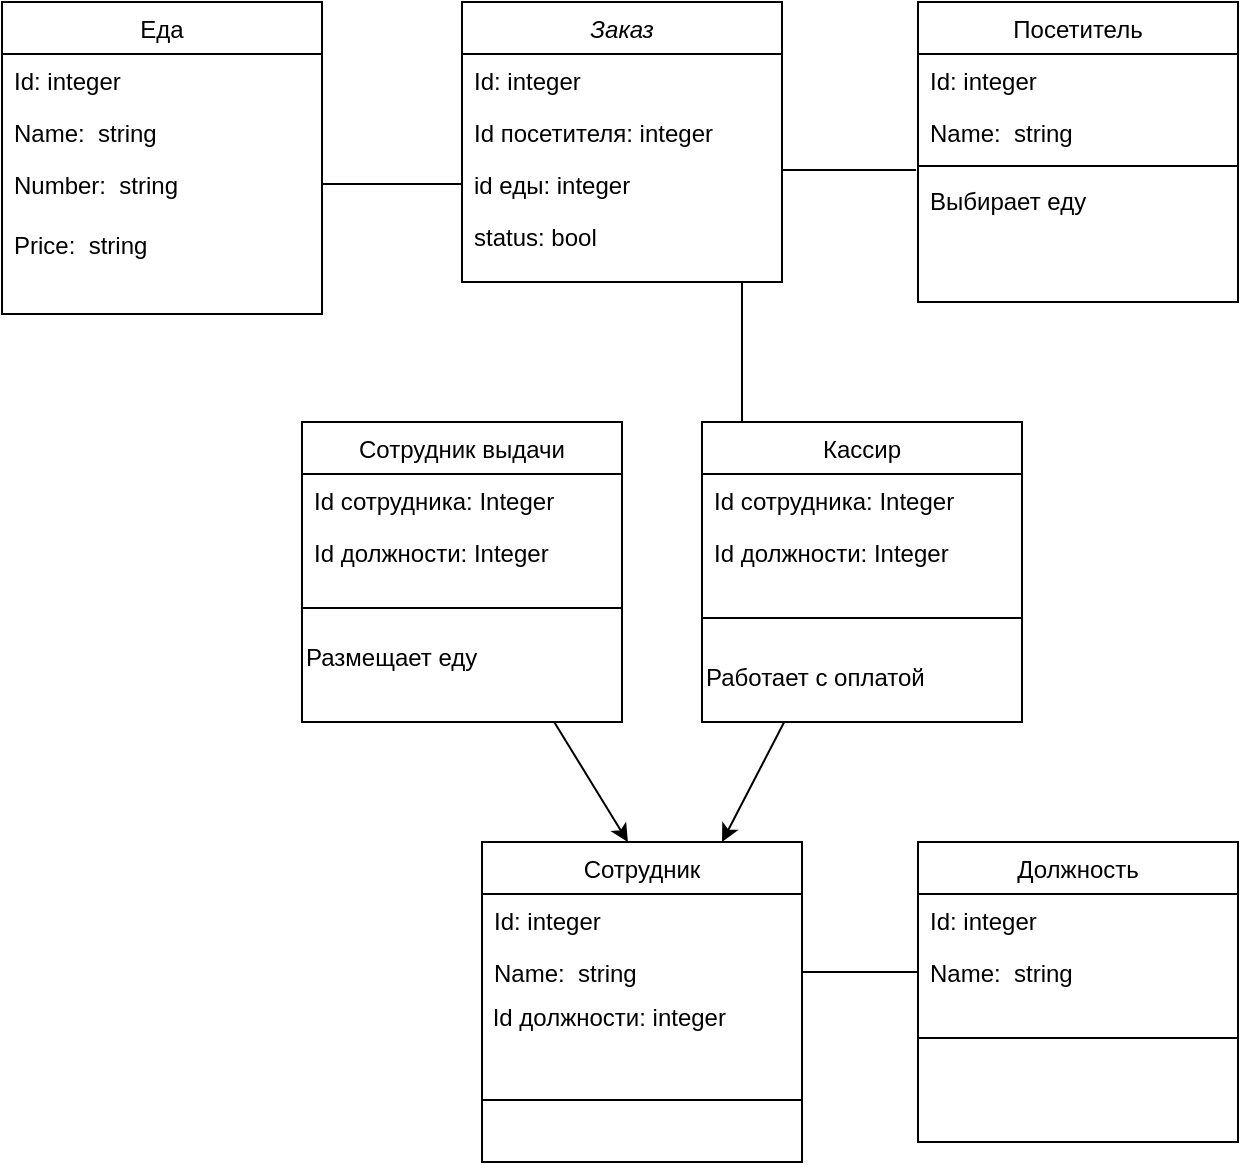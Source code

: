 <mxfile version="16.2.7" type="device"><diagram id="C5RBs43oDa-KdzZeNtuy" name="Page-1"><mxGraphModel dx="734" dy="705" grid="1" gridSize="10" guides="1" tooltips="1" connect="1" arrows="1" fold="1" page="1" pageScale="1" pageWidth="827" pageHeight="1169" math="0" shadow="0"><root><mxCell id="WIyWlLk6GJQsqaUBKTNV-0"/><mxCell id="WIyWlLk6GJQsqaUBKTNV-1" parent="WIyWlLk6GJQsqaUBKTNV-0"/><mxCell id="zkfFHV4jXpPFQw0GAbJ--0" value="Заказ" style="swimlane;fontStyle=2;align=center;verticalAlign=top;childLayout=stackLayout;horizontal=1;startSize=26;horizontalStack=0;resizeParent=1;resizeLast=0;collapsible=1;marginBottom=0;rounded=0;shadow=0;strokeWidth=1;" parent="WIyWlLk6GJQsqaUBKTNV-1" vertex="1"><mxGeometry x="280" y="120" width="160" height="140" as="geometry"><mxRectangle x="230" y="140" width="160" height="26" as="alternateBounds"/></mxGeometry></mxCell><mxCell id="zkfFHV4jXpPFQw0GAbJ--1" value="Id: integer" style="text;align=left;verticalAlign=top;spacingLeft=4;spacingRight=4;overflow=hidden;rotatable=0;points=[[0,0.5],[1,0.5]];portConstraint=eastwest;" parent="zkfFHV4jXpPFQw0GAbJ--0" vertex="1"><mxGeometry y="26" width="160" height="26" as="geometry"/></mxCell><mxCell id="zkfFHV4jXpPFQw0GAbJ--2" value="Id посетителя: integer" style="text;align=left;verticalAlign=top;spacingLeft=4;spacingRight=4;overflow=hidden;rotatable=0;points=[[0,0.5],[1,0.5]];portConstraint=eastwest;rounded=0;shadow=0;html=0;" parent="zkfFHV4jXpPFQw0GAbJ--0" vertex="1"><mxGeometry y="52" width="160" height="26" as="geometry"/></mxCell><mxCell id="zkfFHV4jXpPFQw0GAbJ--3" value="id еды: integer" style="text;align=left;verticalAlign=top;spacingLeft=4;spacingRight=4;overflow=hidden;rotatable=0;points=[[0,0.5],[1,0.5]];portConstraint=eastwest;rounded=0;shadow=0;html=0;" parent="zkfFHV4jXpPFQw0GAbJ--0" vertex="1"><mxGeometry y="78" width="160" height="26" as="geometry"/></mxCell><mxCell id="Ery_9JvC6B_XxFdQj_p4-13" value="status: bool" style="text;align=left;verticalAlign=top;spacingLeft=4;spacingRight=4;overflow=hidden;rotatable=0;points=[[0,0.5],[1,0.5]];portConstraint=eastwest;rounded=0;shadow=0;html=0;" parent="zkfFHV4jXpPFQw0GAbJ--0" vertex="1"><mxGeometry y="104" width="160" height="26" as="geometry"/></mxCell><mxCell id="zkfFHV4jXpPFQw0GAbJ--17" value="Посетитель" style="swimlane;fontStyle=0;align=center;verticalAlign=top;childLayout=stackLayout;horizontal=1;startSize=26;horizontalStack=0;resizeParent=1;resizeLast=0;collapsible=1;marginBottom=0;rounded=0;shadow=0;strokeWidth=1;" parent="WIyWlLk6GJQsqaUBKTNV-1" vertex="1"><mxGeometry x="508" y="120" width="160" height="150" as="geometry"><mxRectangle x="550" y="140" width="160" height="26" as="alternateBounds"/></mxGeometry></mxCell><mxCell id="zkfFHV4jXpPFQw0GAbJ--18" value="Id: integer" style="text;align=left;verticalAlign=top;spacingLeft=4;spacingRight=4;overflow=hidden;rotatable=0;points=[[0,0.5],[1,0.5]];portConstraint=eastwest;" parent="zkfFHV4jXpPFQw0GAbJ--17" vertex="1"><mxGeometry y="26" width="160" height="26" as="geometry"/></mxCell><mxCell id="zkfFHV4jXpPFQw0GAbJ--19" value="Name:  string" style="text;align=left;verticalAlign=top;spacingLeft=4;spacingRight=4;overflow=hidden;rotatable=0;points=[[0,0.5],[1,0.5]];portConstraint=eastwest;rounded=0;shadow=0;html=0;" parent="zkfFHV4jXpPFQw0GAbJ--17" vertex="1"><mxGeometry y="52" width="160" height="26" as="geometry"/></mxCell><mxCell id="zkfFHV4jXpPFQw0GAbJ--23" value="" style="line;html=1;strokeWidth=1;align=left;verticalAlign=middle;spacingTop=-1;spacingLeft=3;spacingRight=3;rotatable=0;labelPosition=right;points=[];portConstraint=eastwest;" parent="zkfFHV4jXpPFQw0GAbJ--17" vertex="1"><mxGeometry y="78" width="160" height="8" as="geometry"/></mxCell><mxCell id="zkfFHV4jXpPFQw0GAbJ--24" value="Выбирает еду" style="text;align=left;verticalAlign=top;spacingLeft=4;spacingRight=4;overflow=hidden;rotatable=0;points=[[0,0.5],[1,0.5]];portConstraint=eastwest;" parent="zkfFHV4jXpPFQw0GAbJ--17" vertex="1"><mxGeometry y="86" width="160" height="26" as="geometry"/></mxCell><mxCell id="Ery_9JvC6B_XxFdQj_p4-4" value="Еда" style="swimlane;fontStyle=0;align=center;verticalAlign=top;childLayout=stackLayout;horizontal=1;startSize=26;horizontalStack=0;resizeParent=1;resizeLast=0;collapsible=1;marginBottom=0;rounded=0;shadow=0;strokeWidth=1;" parent="WIyWlLk6GJQsqaUBKTNV-1" vertex="1"><mxGeometry x="50" y="120" width="160" height="156" as="geometry"><mxRectangle x="550" y="140" width="160" height="26" as="alternateBounds"/></mxGeometry></mxCell><mxCell id="Ery_9JvC6B_XxFdQj_p4-5" value="Id: integer" style="text;align=left;verticalAlign=top;spacingLeft=4;spacingRight=4;overflow=hidden;rotatable=0;points=[[0,0.5],[1,0.5]];portConstraint=eastwest;" parent="Ery_9JvC6B_XxFdQj_p4-4" vertex="1"><mxGeometry y="26" width="160" height="26" as="geometry"/></mxCell><mxCell id="Ery_9JvC6B_XxFdQj_p4-6" value="Name:  string" style="text;align=left;verticalAlign=top;spacingLeft=4;spacingRight=4;overflow=hidden;rotatable=0;points=[[0,0.5],[1,0.5]];portConstraint=eastwest;rounded=0;shadow=0;html=0;" parent="Ery_9JvC6B_XxFdQj_p4-4" vertex="1"><mxGeometry y="52" width="160" height="26" as="geometry"/></mxCell><mxCell id="Ery_9JvC6B_XxFdQj_p4-10" value="Number:  string" style="text;align=left;verticalAlign=top;spacingLeft=4;spacingRight=4;overflow=hidden;rotatable=0;points=[[0,0.5],[1,0.5]];portConstraint=eastwest;rounded=0;shadow=0;html=0;" parent="Ery_9JvC6B_XxFdQj_p4-4" vertex="1"><mxGeometry y="78" width="160" height="30" as="geometry"/></mxCell><mxCell id="Ery_9JvC6B_XxFdQj_p4-57" value="Price:  string" style="text;align=left;verticalAlign=top;spacingLeft=4;spacingRight=4;overflow=hidden;rotatable=0;points=[[0,0.5],[1,0.5]];portConstraint=eastwest;rounded=0;shadow=0;html=0;" parent="Ery_9JvC6B_XxFdQj_p4-4" vertex="1"><mxGeometry y="108" width="160" height="26" as="geometry"/></mxCell><mxCell id="Ery_9JvC6B_XxFdQj_p4-14" value="Сотрудник" style="swimlane;fontStyle=0;align=center;verticalAlign=top;childLayout=stackLayout;horizontal=1;startSize=26;horizontalStack=0;resizeParent=1;resizeLast=0;collapsible=1;marginBottom=0;rounded=0;shadow=0;strokeWidth=1;" parent="WIyWlLk6GJQsqaUBKTNV-1" vertex="1"><mxGeometry x="290" y="540" width="160" height="160" as="geometry"><mxRectangle x="550" y="140" width="160" height="26" as="alternateBounds"/></mxGeometry></mxCell><mxCell id="Ery_9JvC6B_XxFdQj_p4-15" value="Id: integer" style="text;align=left;verticalAlign=top;spacingLeft=4;spacingRight=4;overflow=hidden;rotatable=0;points=[[0,0.5],[1,0.5]];portConstraint=eastwest;" parent="Ery_9JvC6B_XxFdQj_p4-14" vertex="1"><mxGeometry y="26" width="160" height="26" as="geometry"/></mxCell><mxCell id="Ery_9JvC6B_XxFdQj_p4-16" value="Name:  string" style="text;align=left;verticalAlign=top;spacingLeft=4;spacingRight=4;overflow=hidden;rotatable=0;points=[[0,0.5],[1,0.5]];portConstraint=eastwest;rounded=0;shadow=0;html=0;" parent="Ery_9JvC6B_XxFdQj_p4-14" vertex="1"><mxGeometry y="52" width="160" height="26" as="geometry"/></mxCell><mxCell id="Ery_9JvC6B_XxFdQj_p4-23" value="&amp;nbsp;Id должности: integer" style="text;html=1;align=left;verticalAlign=middle;resizable=0;points=[];autosize=1;strokeColor=none;fillColor=none;" parent="Ery_9JvC6B_XxFdQj_p4-14" vertex="1"><mxGeometry y="78" width="160" height="20" as="geometry"/></mxCell><mxCell id="Ery_9JvC6B_XxFdQj_p4-17" value="" style="line;html=1;strokeWidth=1;align=left;verticalAlign=middle;spacingTop=-1;spacingLeft=3;spacingRight=3;rotatable=0;labelPosition=right;points=[];portConstraint=eastwest;" parent="Ery_9JvC6B_XxFdQj_p4-14" vertex="1"><mxGeometry y="98" width="160" height="62" as="geometry"/></mxCell><mxCell id="Ery_9JvC6B_XxFdQj_p4-19" value="Должность" style="swimlane;fontStyle=0;align=center;verticalAlign=top;childLayout=stackLayout;horizontal=1;startSize=26;horizontalStack=0;resizeParent=1;resizeLast=0;collapsible=1;marginBottom=0;rounded=0;shadow=0;strokeWidth=1;" parent="WIyWlLk6GJQsqaUBKTNV-1" vertex="1"><mxGeometry x="508" y="540" width="160" height="150" as="geometry"><mxRectangle x="550" y="140" width="160" height="26" as="alternateBounds"/></mxGeometry></mxCell><mxCell id="Ery_9JvC6B_XxFdQj_p4-20" value="Id: integer" style="text;align=left;verticalAlign=top;spacingLeft=4;spacingRight=4;overflow=hidden;rotatable=0;points=[[0,0.5],[1,0.5]];portConstraint=eastwest;" parent="Ery_9JvC6B_XxFdQj_p4-19" vertex="1"><mxGeometry y="26" width="160" height="26" as="geometry"/></mxCell><mxCell id="Ery_9JvC6B_XxFdQj_p4-21" value="Name:  string" style="text;align=left;verticalAlign=top;spacingLeft=4;spacingRight=4;overflow=hidden;rotatable=0;points=[[0,0.5],[1,0.5]];portConstraint=eastwest;rounded=0;shadow=0;html=0;" parent="Ery_9JvC6B_XxFdQj_p4-19" vertex="1"><mxGeometry y="52" width="160" height="26" as="geometry"/></mxCell><mxCell id="Ery_9JvC6B_XxFdQj_p4-22" value="" style="line;html=1;strokeWidth=1;align=left;verticalAlign=middle;spacingTop=-1;spacingLeft=3;spacingRight=3;rotatable=0;labelPosition=right;points=[];portConstraint=eastwest;" parent="Ery_9JvC6B_XxFdQj_p4-19" vertex="1"><mxGeometry y="78" width="160" height="40" as="geometry"/></mxCell><mxCell id="Ery_9JvC6B_XxFdQj_p4-50" value="" style="edgeStyle=none;rounded=0;orthogonalLoop=1;jettySize=auto;html=1;entryX=0.456;entryY=0;entryDx=0;entryDy=0;entryPerimeter=0;" parent="WIyWlLk6GJQsqaUBKTNV-1" source="Ery_9JvC6B_XxFdQj_p4-25" target="Ery_9JvC6B_XxFdQj_p4-14" edge="1"><mxGeometry relative="1" as="geometry"/></mxCell><mxCell id="Ery_9JvC6B_XxFdQj_p4-25" value="Сотрудник выдачи" style="swimlane;fontStyle=0;align=center;verticalAlign=top;childLayout=stackLayout;horizontal=1;startSize=26;horizontalStack=0;resizeParent=1;resizeLast=0;collapsible=1;marginBottom=0;rounded=0;shadow=0;strokeWidth=1;" parent="WIyWlLk6GJQsqaUBKTNV-1" vertex="1"><mxGeometry x="200" y="330" width="160" height="150" as="geometry"><mxRectangle x="550" y="140" width="160" height="26" as="alternateBounds"/></mxGeometry></mxCell><mxCell id="Ery_9JvC6B_XxFdQj_p4-54" value="Id сотрудника: Integer" style="text;align=left;verticalAlign=top;spacingLeft=4;spacingRight=4;overflow=hidden;rotatable=0;points=[[0,0.5],[1,0.5]];portConstraint=eastwest;" parent="Ery_9JvC6B_XxFdQj_p4-25" vertex="1"><mxGeometry y="26" width="160" height="26" as="geometry"/></mxCell><mxCell id="Ery_9JvC6B_XxFdQj_p4-55" value="Id должности: Integer" style="text;align=left;verticalAlign=top;spacingLeft=4;spacingRight=4;overflow=hidden;rotatable=0;points=[[0,0.5],[1,0.5]];portConstraint=eastwest;rounded=0;shadow=0;html=0;" parent="Ery_9JvC6B_XxFdQj_p4-25" vertex="1"><mxGeometry y="52" width="160" height="26" as="geometry"/></mxCell><mxCell id="Ery_9JvC6B_XxFdQj_p4-28" value="" style="line;html=1;strokeWidth=1;align=left;verticalAlign=middle;spacingTop=-1;spacingLeft=3;spacingRight=3;rotatable=0;labelPosition=right;points=[];portConstraint=eastwest;" parent="Ery_9JvC6B_XxFdQj_p4-25" vertex="1"><mxGeometry y="78" width="160" height="30" as="geometry"/></mxCell><mxCell id="Ery_9JvC6B_XxFdQj_p4-56" value="Размещает еду" style="text;html=1;align=left;verticalAlign=middle;resizable=0;points=[];autosize=1;strokeColor=none;fillColor=none;" parent="Ery_9JvC6B_XxFdQj_p4-25" vertex="1"><mxGeometry y="108" width="160" height="20" as="geometry"/></mxCell><mxCell id="Ery_9JvC6B_XxFdQj_p4-51" value="" style="edgeStyle=none;rounded=0;orthogonalLoop=1;jettySize=auto;html=1;entryX=0.75;entryY=0;entryDx=0;entryDy=0;" parent="WIyWlLk6GJQsqaUBKTNV-1" source="Ery_9JvC6B_XxFdQj_p4-29" target="Ery_9JvC6B_XxFdQj_p4-14" edge="1"><mxGeometry relative="1" as="geometry"/></mxCell><mxCell id="Ery_9JvC6B_XxFdQj_p4-29" value="Кассир" style="swimlane;fontStyle=0;align=center;verticalAlign=top;childLayout=stackLayout;horizontal=1;startSize=26;horizontalStack=0;resizeParent=1;resizeLast=0;collapsible=1;marginBottom=0;rounded=0;shadow=0;strokeWidth=1;" parent="WIyWlLk6GJQsqaUBKTNV-1" vertex="1"><mxGeometry x="400" y="330" width="160" height="150" as="geometry"><mxRectangle x="550" y="140" width="160" height="26" as="alternateBounds"/></mxGeometry></mxCell><mxCell id="Ery_9JvC6B_XxFdQj_p4-30" value="Id сотрудника: Integer" style="text;align=left;verticalAlign=top;spacingLeft=4;spacingRight=4;overflow=hidden;rotatable=0;points=[[0,0.5],[1,0.5]];portConstraint=eastwest;" parent="Ery_9JvC6B_XxFdQj_p4-29" vertex="1"><mxGeometry y="26" width="160" height="26" as="geometry"/></mxCell><mxCell id="Ery_9JvC6B_XxFdQj_p4-31" value="Id должности: Integer" style="text;align=left;verticalAlign=top;spacingLeft=4;spacingRight=4;overflow=hidden;rotatable=0;points=[[0,0.5],[1,0.5]];portConstraint=eastwest;rounded=0;shadow=0;html=0;" parent="Ery_9JvC6B_XxFdQj_p4-29" vertex="1"><mxGeometry y="52" width="160" height="26" as="geometry"/></mxCell><mxCell id="Ery_9JvC6B_XxFdQj_p4-32" value="" style="line;html=1;strokeWidth=1;align=left;verticalAlign=middle;spacingTop=-1;spacingLeft=3;spacingRight=3;rotatable=0;labelPosition=right;points=[];portConstraint=eastwest;" parent="Ery_9JvC6B_XxFdQj_p4-29" vertex="1"><mxGeometry y="78" width="160" height="40" as="geometry"/></mxCell><mxCell id="Ery_9JvC6B_XxFdQj_p4-59" value="Работает с оплатой" style="text;html=1;align=left;verticalAlign=middle;resizable=0;points=[];autosize=1;strokeColor=none;fillColor=none;" parent="Ery_9JvC6B_XxFdQj_p4-29" vertex="1"><mxGeometry y="118" width="160" height="20" as="geometry"/></mxCell><mxCell id="Ery_9JvC6B_XxFdQj_p4-33" value="" style="rounded=0;orthogonalLoop=1;jettySize=auto;html=1;shape=link;width=0;" parent="WIyWlLk6GJQsqaUBKTNV-1" edge="1"><mxGeometry relative="1" as="geometry"><mxPoint x="210" y="211" as="sourcePoint"/><mxPoint x="280" y="211" as="targetPoint"/></mxGeometry></mxCell><mxCell id="Ery_9JvC6B_XxFdQj_p4-35" value="" style="rounded=0;orthogonalLoop=1;jettySize=auto;html=1;shape=link;width=0;entryX=-0.006;entryY=1.231;entryDx=0;entryDy=0;entryPerimeter=0;" parent="WIyWlLk6GJQsqaUBKTNV-1" target="zkfFHV4jXpPFQw0GAbJ--19" edge="1"><mxGeometry relative="1" as="geometry"><mxPoint x="440" y="204" as="sourcePoint"/><mxPoint x="288" y="221" as="targetPoint"/></mxGeometry></mxCell><mxCell id="Ery_9JvC6B_XxFdQj_p4-52" value="" style="rounded=0;orthogonalLoop=1;jettySize=auto;html=1;shape=link;width=0;exitX=1;exitY=0.5;exitDx=0;exitDy=0;entryX=0;entryY=0.5;entryDx=0;entryDy=0;" parent="WIyWlLk6GJQsqaUBKTNV-1" source="Ery_9JvC6B_XxFdQj_p4-16" target="Ery_9JvC6B_XxFdQj_p4-21" edge="1"><mxGeometry relative="1" as="geometry"><mxPoint x="160" y="470" as="sourcePoint"/><mxPoint x="230" y="470" as="targetPoint"/></mxGeometry></mxCell><mxCell id="Ery_9JvC6B_XxFdQj_p4-53" value="" style="rounded=0;orthogonalLoop=1;jettySize=auto;html=1;shape=link;width=0;edgeStyle=orthogonalEdgeStyle;" parent="WIyWlLk6GJQsqaUBKTNV-1" edge="1"><mxGeometry relative="1" as="geometry"><mxPoint x="420" y="260" as="sourcePoint"/><mxPoint x="420" y="330" as="targetPoint"/></mxGeometry></mxCell></root></mxGraphModel></diagram></mxfile>